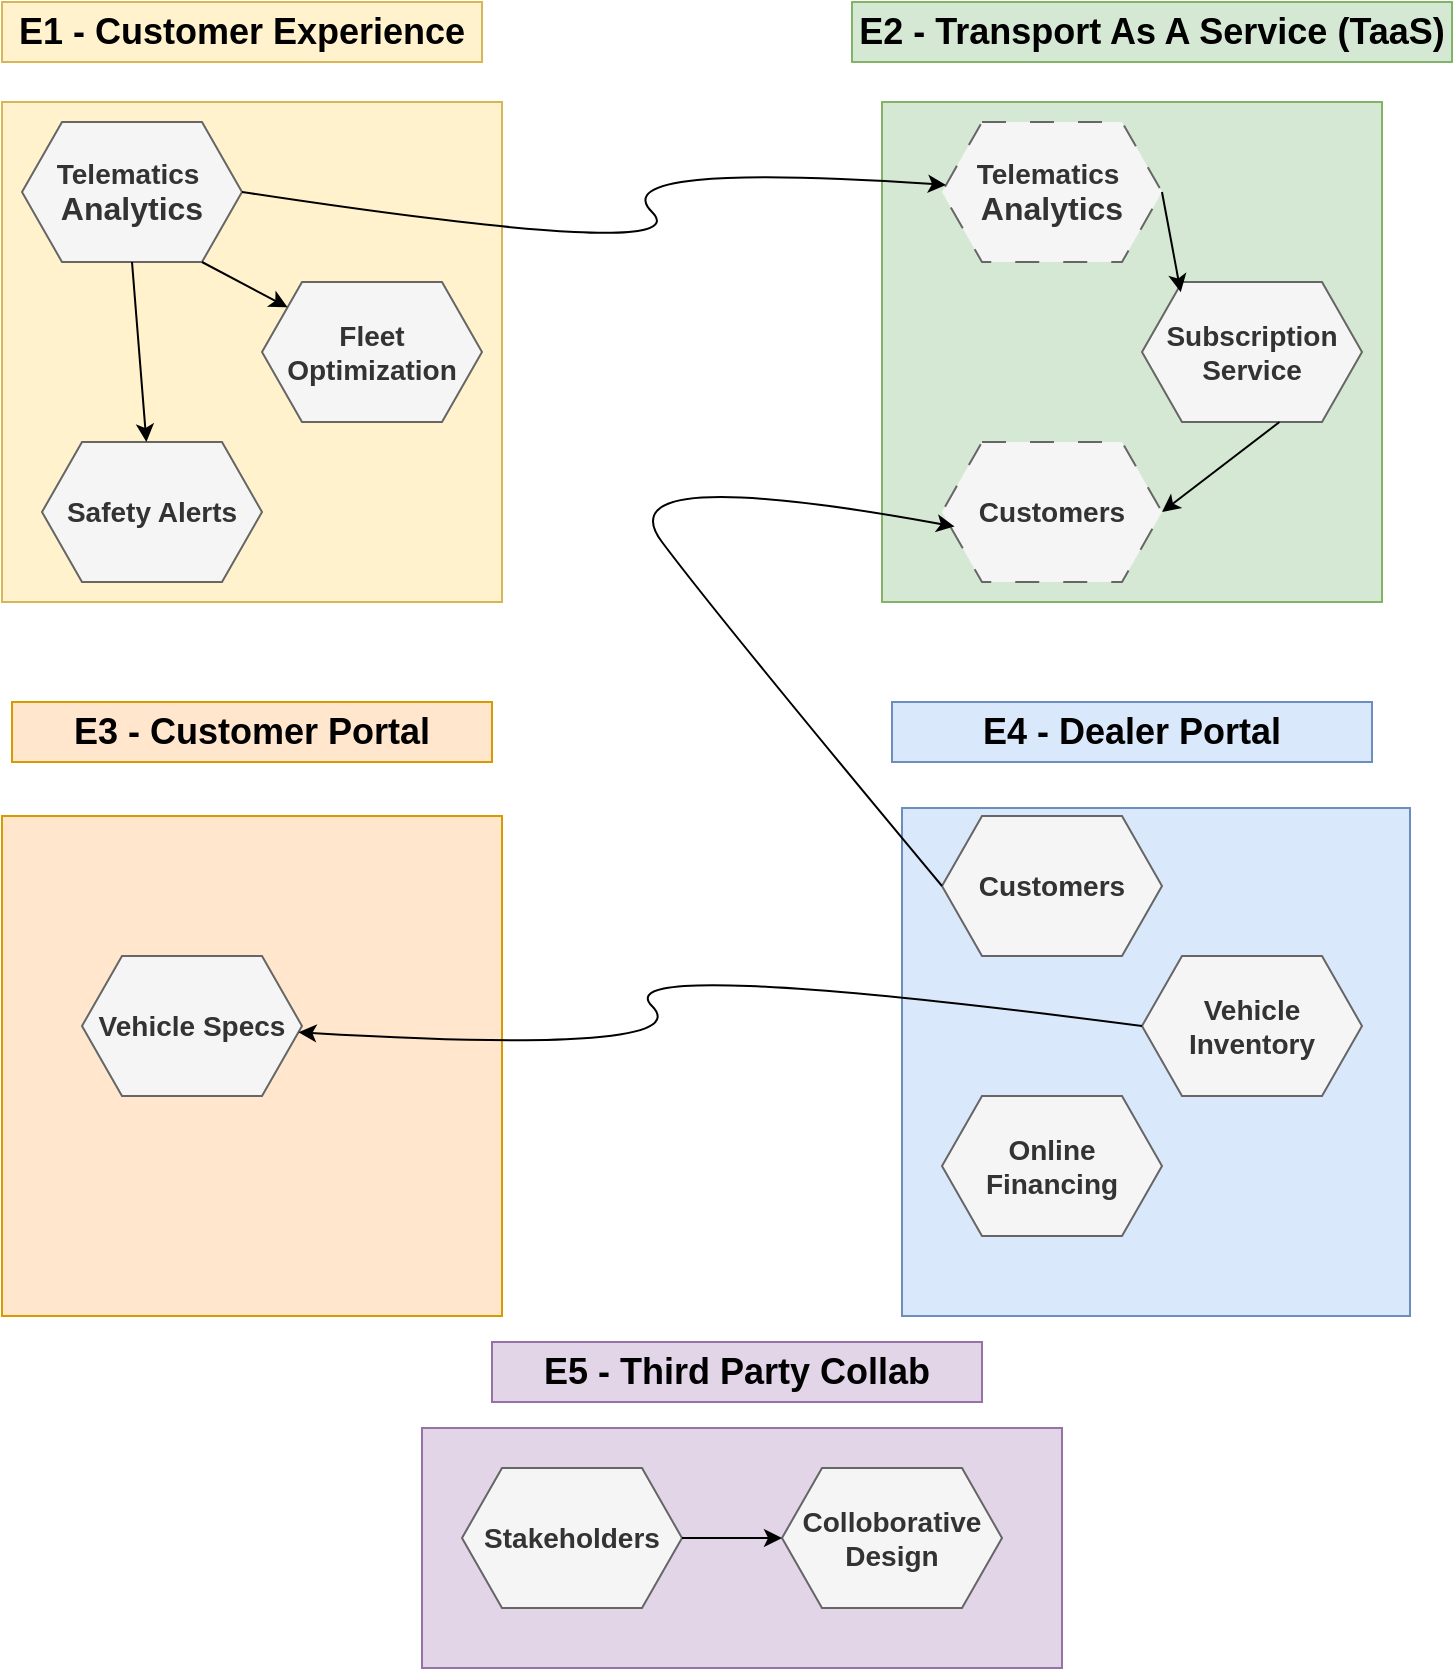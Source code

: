 <mxfile version="24.0.7" type="github">
  <diagram name="Page-1" id="Uu3tPtmgaI5sihdkJMdt">
    <mxGraphModel dx="1712" dy="844" grid="1" gridSize="10" guides="1" tooltips="1" connect="1" arrows="1" fold="1" page="1" pageScale="1" pageWidth="850" pageHeight="1100" math="0" shadow="0">
      <root>
        <mxCell id="0" />
        <mxCell id="1" parent="0" />
        <mxCell id="a_6QB2IHkhixvMgeJ1G--1" value="" style="whiteSpace=wrap;html=1;aspect=fixed;fillColor=#fff2cc;strokeColor=#d6b656;" vertex="1" parent="1">
          <mxGeometry x="100" y="100" width="250" height="250" as="geometry" />
        </mxCell>
        <mxCell id="a_6QB2IHkhixvMgeJ1G--2" value="" style="whiteSpace=wrap;html=1;aspect=fixed;fillColor=#d5e8d4;strokeColor=#82b366;" vertex="1" parent="1">
          <mxGeometry x="540" y="100" width="250" height="250" as="geometry" />
        </mxCell>
        <mxCell id="a_6QB2IHkhixvMgeJ1G--3" value="" style="whiteSpace=wrap;html=1;aspect=fixed;fillColor=#dae8fc;strokeColor=#6c8ebf;" vertex="1" parent="1">
          <mxGeometry x="550" y="453" width="254" height="254" as="geometry" />
        </mxCell>
        <mxCell id="a_6QB2IHkhixvMgeJ1G--4" value="" style="whiteSpace=wrap;html=1;aspect=fixed;fillColor=#ffe6cc;strokeColor=#d79b00;" vertex="1" parent="1">
          <mxGeometry x="100" y="457" width="250" height="250" as="geometry" />
        </mxCell>
        <mxCell id="a_6QB2IHkhixvMgeJ1G--6" value="" style="rounded=0;whiteSpace=wrap;html=1;fillColor=#e1d5e7;strokeColor=#9673a6;" vertex="1" parent="1">
          <mxGeometry x="310" y="763" width="320" height="120" as="geometry" />
        </mxCell>
        <mxCell id="a_6QB2IHkhixvMgeJ1G--7" value="&lt;b&gt;&lt;font style=&quot;font-size: 14px;&quot;&gt;Telematics&amp;nbsp;&lt;/font&gt;&lt;/b&gt;&lt;div&gt;&lt;b&gt;&lt;font size=&quot;3&quot;&gt;Analytics&lt;/font&gt;&lt;/b&gt;&lt;/div&gt;" style="shape=hexagon;perimeter=hexagonPerimeter2;whiteSpace=wrap;html=1;fixedSize=1;fillColor=#f5f5f5;fontColor=#333333;strokeColor=#666666;" vertex="1" parent="1">
          <mxGeometry x="110" y="110" width="110" height="70" as="geometry" />
        </mxCell>
        <mxCell id="a_6QB2IHkhixvMgeJ1G--8" value="&lt;b&gt;&lt;font style=&quot;font-size: 14px;&quot;&gt;Fleet Optimization&lt;/font&gt;&lt;/b&gt;" style="shape=hexagon;perimeter=hexagonPerimeter2;whiteSpace=wrap;html=1;fixedSize=1;fillColor=#f5f5f5;fontColor=#333333;strokeColor=#666666;" vertex="1" parent="1">
          <mxGeometry x="230" y="190" width="110" height="70" as="geometry" />
        </mxCell>
        <mxCell id="a_6QB2IHkhixvMgeJ1G--9" value="&lt;b&gt;&lt;font style=&quot;font-size: 14px;&quot;&gt;Safety Alerts&lt;/font&gt;&lt;/b&gt;" style="shape=hexagon;perimeter=hexagonPerimeter2;whiteSpace=wrap;html=1;fixedSize=1;fillColor=#f5f5f5;fontColor=#333333;strokeColor=#666666;" vertex="1" parent="1">
          <mxGeometry x="120" y="270" width="110" height="70" as="geometry" />
        </mxCell>
        <mxCell id="a_6QB2IHkhixvMgeJ1G--10" value="&lt;b&gt;&lt;font style=&quot;font-size: 14px;&quot;&gt;Subscription Service&lt;/font&gt;&lt;/b&gt;" style="shape=hexagon;perimeter=hexagonPerimeter2;whiteSpace=wrap;html=1;fixedSize=1;fillColor=#f5f5f5;fontColor=#333333;strokeColor=#666666;" vertex="1" parent="1">
          <mxGeometry x="670" y="190" width="110" height="70" as="geometry" />
        </mxCell>
        <mxCell id="a_6QB2IHkhixvMgeJ1G--11" value="&lt;b&gt;&lt;font style=&quot;font-size: 14px;&quot;&gt;Telematics&amp;nbsp;&lt;/font&gt;&lt;/b&gt;&lt;div&gt;&lt;b&gt;&lt;font size=&quot;3&quot;&gt;Analytics&lt;/font&gt;&lt;/b&gt;&lt;/div&gt;" style="shape=hexagon;perimeter=hexagonPerimeter2;whiteSpace=wrap;html=1;fixedSize=1;dashed=1;dashPattern=12 12;fillColor=#f5f5f5;fontColor=#333333;strokeColor=#666666;" vertex="1" parent="1">
          <mxGeometry x="570" y="110" width="110" height="70" as="geometry" />
        </mxCell>
        <mxCell id="a_6QB2IHkhixvMgeJ1G--12" value="&lt;font style=&quot;font-size: 14px;&quot;&gt;&lt;b&gt;Customers&lt;/b&gt;&lt;/font&gt;" style="shape=hexagon;perimeter=hexagonPerimeter2;whiteSpace=wrap;html=1;fixedSize=1;dashed=1;dashPattern=12 12;fillColor=#f5f5f5;fontColor=#333333;strokeColor=#666666;" vertex="1" parent="1">
          <mxGeometry x="570" y="270" width="110" height="70" as="geometry" />
        </mxCell>
        <mxCell id="a_6QB2IHkhixvMgeJ1G--13" value="&lt;b&gt;&lt;font style=&quot;font-size: 14px;&quot;&gt;Vehicle Specs&lt;/font&gt;&lt;/b&gt;" style="shape=hexagon;perimeter=hexagonPerimeter2;whiteSpace=wrap;html=1;fixedSize=1;fillColor=#f5f5f5;fontColor=#333333;strokeColor=#666666;" vertex="1" parent="1">
          <mxGeometry x="140" y="527" width="110" height="70" as="geometry" />
        </mxCell>
        <mxCell id="a_6QB2IHkhixvMgeJ1G--14" value="&lt;b style=&quot;font-size: 14px;&quot;&gt;Customers&lt;/b&gt;" style="shape=hexagon;perimeter=hexagonPerimeter2;whiteSpace=wrap;html=1;fixedSize=1;fillColor=#f5f5f5;fontColor=#333333;strokeColor=#666666;" vertex="1" parent="1">
          <mxGeometry x="570" y="457" width="110" height="70" as="geometry" />
        </mxCell>
        <mxCell id="a_6QB2IHkhixvMgeJ1G--15" value="&lt;b&gt;&lt;font style=&quot;font-size: 14px;&quot;&gt;Vehicle Inventory&lt;/font&gt;&lt;/b&gt;" style="shape=hexagon;perimeter=hexagonPerimeter2;whiteSpace=wrap;html=1;fixedSize=1;fillColor=#f5f5f5;fontColor=#333333;strokeColor=#666666;" vertex="1" parent="1">
          <mxGeometry x="670" y="527" width="110" height="70" as="geometry" />
        </mxCell>
        <mxCell id="a_6QB2IHkhixvMgeJ1G--16" value="&lt;b&gt;&lt;font style=&quot;font-size: 14px;&quot;&gt;Online Financing&lt;/font&gt;&lt;/b&gt;" style="shape=hexagon;perimeter=hexagonPerimeter2;whiteSpace=wrap;html=1;fixedSize=1;fillColor=#f5f5f5;fontColor=#333333;strokeColor=#666666;" vertex="1" parent="1">
          <mxGeometry x="570" y="597" width="110" height="70" as="geometry" />
        </mxCell>
        <mxCell id="a_6QB2IHkhixvMgeJ1G--17" value="&lt;b&gt;&lt;font style=&quot;font-size: 14px;&quot;&gt;Stakeholders&lt;/font&gt;&lt;/b&gt;" style="shape=hexagon;perimeter=hexagonPerimeter2;whiteSpace=wrap;html=1;fixedSize=1;fillColor=#f5f5f5;fontColor=#333333;strokeColor=#666666;" vertex="1" parent="1">
          <mxGeometry x="330" y="783" width="110" height="70" as="geometry" />
        </mxCell>
        <mxCell id="a_6QB2IHkhixvMgeJ1G--18" value="&lt;b&gt;&lt;font style=&quot;font-size: 14px;&quot;&gt;Colloborative Design&lt;/font&gt;&lt;/b&gt;" style="shape=hexagon;perimeter=hexagonPerimeter2;whiteSpace=wrap;html=1;fixedSize=1;fillColor=#f5f5f5;fontColor=#333333;strokeColor=#666666;" vertex="1" parent="1">
          <mxGeometry x="490" y="783" width="110" height="70" as="geometry" />
        </mxCell>
        <mxCell id="a_6QB2IHkhixvMgeJ1G--21" value="" style="curved=1;endArrow=classic;html=1;rounded=0;entryX=0.057;entryY=0.604;entryDx=0;entryDy=0;entryPerimeter=0;exitX=0;exitY=0.5;exitDx=0;exitDy=0;" edge="1" parent="1" source="a_6QB2IHkhixvMgeJ1G--14" target="a_6QB2IHkhixvMgeJ1G--12">
          <mxGeometry width="50" height="50" relative="1" as="geometry">
            <mxPoint x="520" y="370" as="sourcePoint" />
            <mxPoint x="450" y="280" as="targetPoint" />
            <Array as="points">
              <mxPoint x="460" y="360" />
              <mxPoint x="400" y="280" />
            </Array>
          </mxGeometry>
        </mxCell>
        <mxCell id="a_6QB2IHkhixvMgeJ1G--22" value="" style="curved=1;endArrow=classic;html=1;rounded=0;exitX=1;exitY=0.5;exitDx=0;exitDy=0;" edge="1" parent="1" source="a_6QB2IHkhixvMgeJ1G--7" target="a_6QB2IHkhixvMgeJ1G--11">
          <mxGeometry width="50" height="50" relative="1" as="geometry">
            <mxPoint x="400" y="180" as="sourcePoint" />
            <mxPoint x="450" y="130" as="targetPoint" />
            <Array as="points">
              <mxPoint x="450" y="180" />
              <mxPoint x="400" y="130" />
            </Array>
          </mxGeometry>
        </mxCell>
        <mxCell id="a_6QB2IHkhixvMgeJ1G--23" value="" style="curved=1;endArrow=classic;html=1;rounded=0;exitX=0;exitY=0.5;exitDx=0;exitDy=0;" edge="1" parent="1" source="a_6QB2IHkhixvMgeJ1G--15" target="a_6QB2IHkhixvMgeJ1G--13">
          <mxGeometry width="50" height="50" relative="1" as="geometry">
            <mxPoint x="450" y="527" as="sourcePoint" />
            <mxPoint x="400" y="577" as="targetPoint" />
            <Array as="points">
              <mxPoint x="400" y="527" />
              <mxPoint x="450" y="577" />
            </Array>
          </mxGeometry>
        </mxCell>
        <mxCell id="a_6QB2IHkhixvMgeJ1G--25" value="" style="endArrow=classic;html=1;rounded=0;exitX=1;exitY=0.5;exitDx=0;exitDy=0;entryX=0;entryY=0.5;entryDx=0;entryDy=0;" edge="1" parent="1" source="a_6QB2IHkhixvMgeJ1G--17" target="a_6QB2IHkhixvMgeJ1G--18">
          <mxGeometry width="50" height="50" relative="1" as="geometry">
            <mxPoint x="400" y="723" as="sourcePoint" />
            <mxPoint x="450" y="673" as="targetPoint" />
          </mxGeometry>
        </mxCell>
        <mxCell id="a_6QB2IHkhixvMgeJ1G--26" value="" style="endArrow=classic;html=1;rounded=0;exitX=0.5;exitY=1;exitDx=0;exitDy=0;" edge="1" parent="1" source="a_6QB2IHkhixvMgeJ1G--7" target="a_6QB2IHkhixvMgeJ1G--9">
          <mxGeometry width="50" height="50" relative="1" as="geometry">
            <mxPoint x="400" y="240" as="sourcePoint" />
            <mxPoint x="450" y="190" as="targetPoint" />
          </mxGeometry>
        </mxCell>
        <mxCell id="a_6QB2IHkhixvMgeJ1G--27" value="" style="endArrow=classic;html=1;rounded=0;exitX=0.818;exitY=1;exitDx=0;exitDy=0;exitPerimeter=0;" edge="1" parent="1" source="a_6QB2IHkhixvMgeJ1G--7" target="a_6QB2IHkhixvMgeJ1G--8">
          <mxGeometry width="50" height="50" relative="1" as="geometry">
            <mxPoint x="175" y="190" as="sourcePoint" />
            <mxPoint x="182" y="280" as="targetPoint" />
          </mxGeometry>
        </mxCell>
        <mxCell id="a_6QB2IHkhixvMgeJ1G--28" value="" style="endArrow=classic;html=1;rounded=0;exitX=1;exitY=0.5;exitDx=0;exitDy=0;entryX=0.176;entryY=0.073;entryDx=0;entryDy=0;entryPerimeter=0;" edge="1" parent="1" source="a_6QB2IHkhixvMgeJ1G--11" target="a_6QB2IHkhixvMgeJ1G--10">
          <mxGeometry width="50" height="50" relative="1" as="geometry">
            <mxPoint x="210" y="190" as="sourcePoint" />
            <mxPoint x="253" y="213" as="targetPoint" />
          </mxGeometry>
        </mxCell>
        <mxCell id="a_6QB2IHkhixvMgeJ1G--29" value="" style="endArrow=classic;html=1;rounded=0;entryX=1;entryY=0.5;entryDx=0;entryDy=0;exitX=0.625;exitY=1;exitDx=0;exitDy=0;" edge="1" parent="1" source="a_6QB2IHkhixvMgeJ1G--10" target="a_6QB2IHkhixvMgeJ1G--12">
          <mxGeometry width="50" height="50" relative="1" as="geometry">
            <mxPoint x="690" y="155" as="sourcePoint" />
            <mxPoint x="699" y="205" as="targetPoint" />
          </mxGeometry>
        </mxCell>
        <mxCell id="a_6QB2IHkhixvMgeJ1G--30" value="&lt;font style=&quot;font-size: 18px;&quot;&gt;&lt;b&gt;E1 - Customer Experience&lt;/b&gt;&lt;/font&gt;" style="text;html=1;align=center;verticalAlign=middle;whiteSpace=wrap;rounded=0;fillColor=#fff2cc;strokeColor=#d6b656;" vertex="1" parent="1">
          <mxGeometry x="100" y="50" width="240" height="30" as="geometry" />
        </mxCell>
        <mxCell id="a_6QB2IHkhixvMgeJ1G--31" value="&lt;font style=&quot;font-size: 18px;&quot;&gt;&lt;b&gt;E2 - Transport As A Service (TaaS)&lt;/b&gt;&lt;/font&gt;" style="text;html=1;align=center;verticalAlign=middle;whiteSpace=wrap;rounded=0;fillColor=#d5e8d4;strokeColor=#82b366;" vertex="1" parent="1">
          <mxGeometry x="525" y="50" width="300" height="30" as="geometry" />
        </mxCell>
        <mxCell id="a_6QB2IHkhixvMgeJ1G--32" value="&lt;font style=&quot;font-size: 18px;&quot;&gt;&lt;b&gt;E3 - Customer Portal&lt;/b&gt;&lt;/font&gt;" style="text;html=1;align=center;verticalAlign=middle;whiteSpace=wrap;rounded=0;fillColor=#ffe6cc;strokeColor=#d79b00;" vertex="1" parent="1">
          <mxGeometry x="105" y="400" width="240" height="30" as="geometry" />
        </mxCell>
        <mxCell id="a_6QB2IHkhixvMgeJ1G--33" value="&lt;font style=&quot;font-size: 18px;&quot;&gt;&lt;b&gt;E4 - Dealer Portal&lt;/b&gt;&lt;/font&gt;" style="text;html=1;align=center;verticalAlign=middle;whiteSpace=wrap;rounded=0;fillColor=#dae8fc;strokeColor=#6c8ebf;" vertex="1" parent="1">
          <mxGeometry x="545" y="400" width="240" height="30" as="geometry" />
        </mxCell>
        <mxCell id="a_6QB2IHkhixvMgeJ1G--34" value="&lt;font style=&quot;font-size: 18px;&quot;&gt;&lt;b&gt;E5 - Third Party Collab&lt;/b&gt;&lt;/font&gt;" style="text;html=1;align=center;verticalAlign=middle;whiteSpace=wrap;rounded=0;fillColor=#e1d5e7;strokeColor=#9673a6;" vertex="1" parent="1">
          <mxGeometry x="345" y="720" width="245" height="30" as="geometry" />
        </mxCell>
      </root>
    </mxGraphModel>
  </diagram>
</mxfile>
